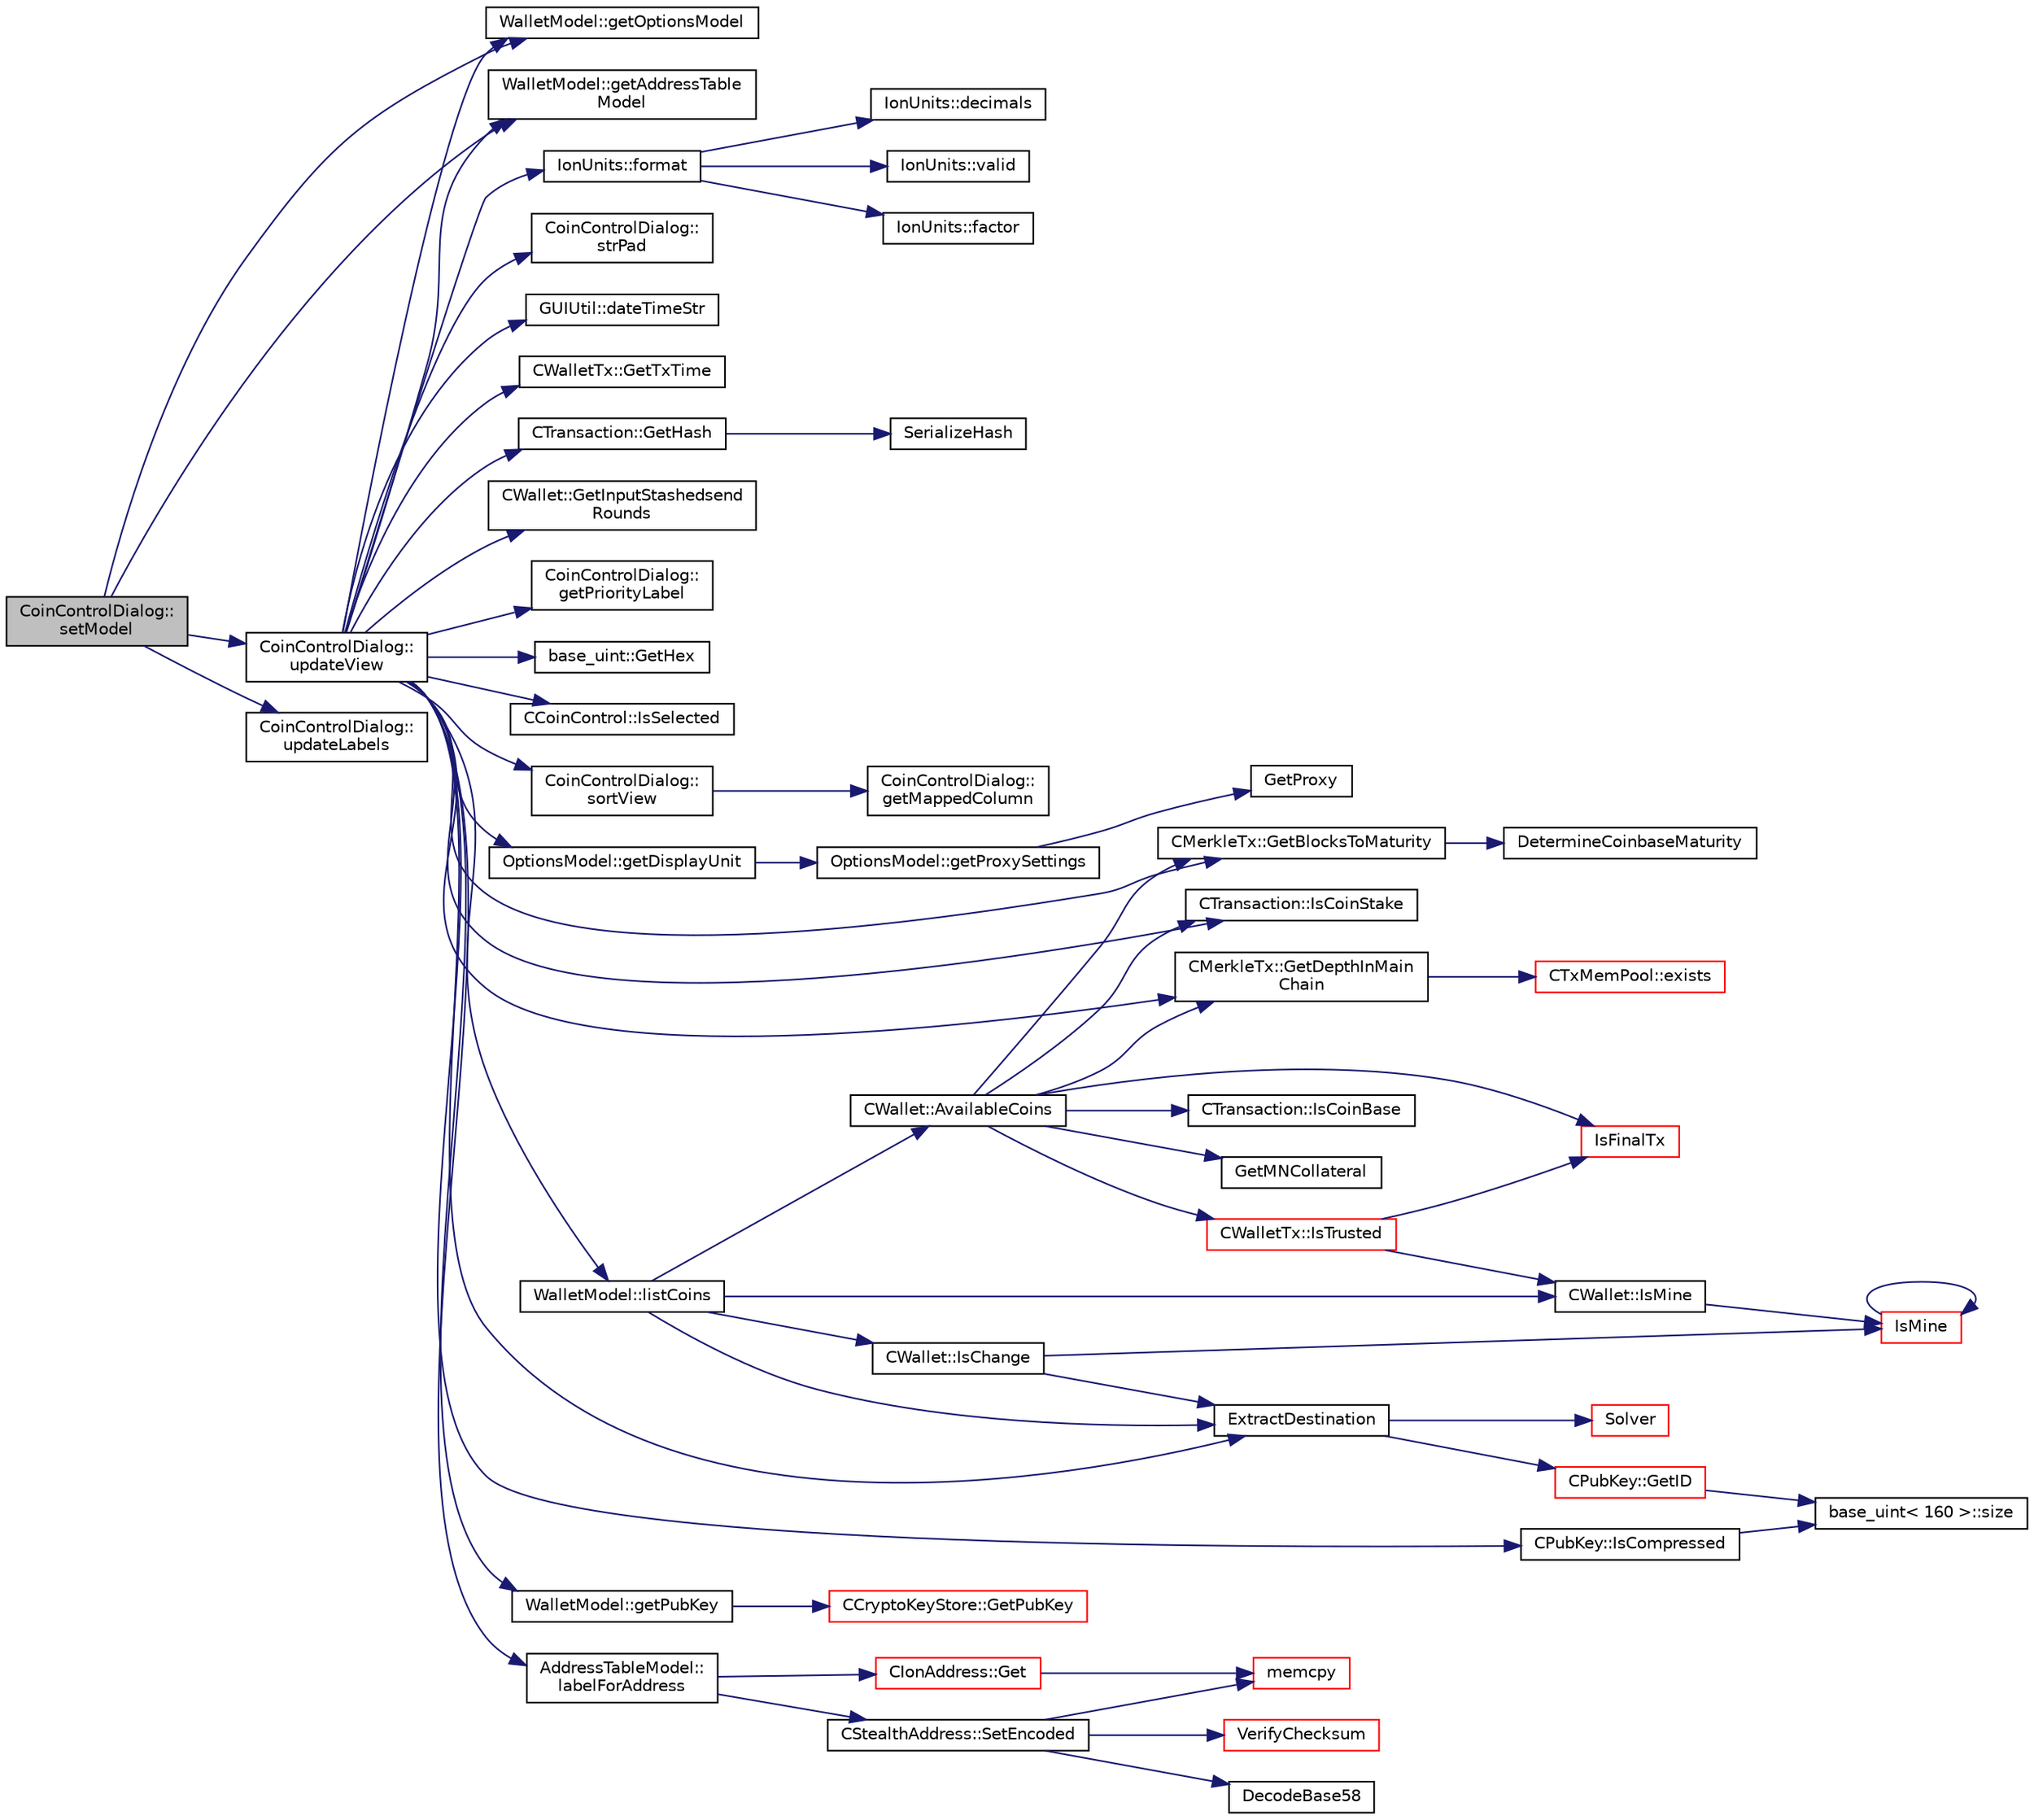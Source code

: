 digraph "CoinControlDialog::setModel"
{
  edge [fontname="Helvetica",fontsize="10",labelfontname="Helvetica",labelfontsize="10"];
  node [fontname="Helvetica",fontsize="10",shape=record];
  rankdir="LR";
  Node369 [label="CoinControlDialog::\lsetModel",height=0.2,width=0.4,color="black", fillcolor="grey75", style="filled", fontcolor="black"];
  Node369 -> Node370 [color="midnightblue",fontsize="10",style="solid",fontname="Helvetica"];
  Node370 [label="WalletModel::getOptionsModel",height=0.2,width=0.4,color="black", fillcolor="white", style="filled",URL="$class_wallet_model.html#a96d53e56b3f8f07537ea2523f7a7d300"];
  Node369 -> Node371 [color="midnightblue",fontsize="10",style="solid",fontname="Helvetica"];
  Node371 [label="WalletModel::getAddressTable\lModel",height=0.2,width=0.4,color="black", fillcolor="white", style="filled",URL="$class_wallet_model.html#a89ed202e2dbc04aaa70d72872b95b351"];
  Node369 -> Node372 [color="midnightblue",fontsize="10",style="solid",fontname="Helvetica"];
  Node372 [label="CoinControlDialog::\lupdateView",height=0.2,width=0.4,color="black", fillcolor="white", style="filled",URL="$class_coin_control_dialog.html#aadea33050e5c1efd5eae8d2fcfa721f9"];
  Node372 -> Node370 [color="midnightblue",fontsize="10",style="solid",fontname="Helvetica"];
  Node372 -> Node371 [color="midnightblue",fontsize="10",style="solid",fontname="Helvetica"];
  Node372 -> Node373 [color="midnightblue",fontsize="10",style="solid",fontname="Helvetica"];
  Node373 [label="OptionsModel::getDisplayUnit",height=0.2,width=0.4,color="black", fillcolor="white", style="filled",URL="$class_options_model.html#a3b6e4d4ef42be3aaba315b8cd14f468e"];
  Node373 -> Node374 [color="midnightblue",fontsize="10",style="solid",fontname="Helvetica"];
  Node374 [label="OptionsModel::getProxySettings",height=0.2,width=0.4,color="black", fillcolor="white", style="filled",URL="$class_options_model.html#a0fa582a801df3753c2c50840c40bb350"];
  Node374 -> Node375 [color="midnightblue",fontsize="10",style="solid",fontname="Helvetica"];
  Node375 [label="GetProxy",height=0.2,width=0.4,color="black", fillcolor="white", style="filled",URL="$netbase_8cpp.html#a4e67b39fc1769663260d791d2f4d049d"];
  Node372 -> Node376 [color="midnightblue",fontsize="10",style="solid",fontname="Helvetica"];
  Node376 [label="WalletModel::listCoins",height=0.2,width=0.4,color="black", fillcolor="white", style="filled",URL="$class_wallet_model.html#ae5ce26bba42701b45de766ef11cc9a47"];
  Node376 -> Node377 [color="midnightblue",fontsize="10",style="solid",fontname="Helvetica"];
  Node377 [label="CWallet::AvailableCoins",height=0.2,width=0.4,color="black", fillcolor="white", style="filled",URL="$class_c_wallet.html#a0f950dede91de2be32ea8c43a40469ab"];
  Node377 -> Node378 [color="midnightblue",fontsize="10",style="solid",fontname="Helvetica"];
  Node378 [label="IsFinalTx",height=0.2,width=0.4,color="red", fillcolor="white", style="filled",URL="$main_8cpp.html#adc332cd7ac94e639bb4239618341be19"];
  Node377 -> Node382 [color="midnightblue",fontsize="10",style="solid",fontname="Helvetica"];
  Node382 [label="CWalletTx::IsTrusted",height=0.2,width=0.4,color="red", fillcolor="white", style="filled",URL="$class_c_wallet_tx.html#a71efb0d5b5def8ae00a1d74b8741bfcb"];
  Node382 -> Node378 [color="midnightblue",fontsize="10",style="solid",fontname="Helvetica"];
  Node382 -> Node384 [color="midnightblue",fontsize="10",style="solid",fontname="Helvetica"];
  Node384 [label="CWallet::IsMine",height=0.2,width=0.4,color="black", fillcolor="white", style="filled",URL="$class_c_wallet.html#a4eada57edc1c443564b8cc9b853d955c"];
  Node384 -> Node385 [color="midnightblue",fontsize="10",style="solid",fontname="Helvetica"];
  Node385 [label="IsMine",height=0.2,width=0.4,color="red", fillcolor="white", style="filled",URL="$script_8cpp.html#adc59cf67d903c1ba1ef225561b85bfce"];
  Node385 -> Node385 [color="midnightblue",fontsize="10",style="solid",fontname="Helvetica"];
  Node377 -> Node387 [color="midnightblue",fontsize="10",style="solid",fontname="Helvetica"];
  Node387 [label="CTransaction::IsCoinBase",height=0.2,width=0.4,color="black", fillcolor="white", style="filled",URL="$class_c_transaction.html#a96256e8ac1bf79ad9c057e48c41132dd"];
  Node377 -> Node388 [color="midnightblue",fontsize="10",style="solid",fontname="Helvetica"];
  Node388 [label="CMerkleTx::GetBlocksToMaturity",height=0.2,width=0.4,color="black", fillcolor="white", style="filled",URL="$class_c_merkle_tx.html#a69ebd437f7b44169659c3527fe73b6ab"];
  Node388 -> Node389 [color="midnightblue",fontsize="10",style="solid",fontname="Helvetica"];
  Node389 [label="DetermineCoinbaseMaturity",height=0.2,width=0.4,color="black", fillcolor="white", style="filled",URL="$proofs_8cpp.html#a97478c8207cae73889a6b1fbbc3c67e3",tooltip="Determine Coinbase Maturity (generally not a good idea - done so to increase speed) ..."];
  Node377 -> Node390 [color="midnightblue",fontsize="10",style="solid",fontname="Helvetica"];
  Node390 [label="CTransaction::IsCoinStake",height=0.2,width=0.4,color="black", fillcolor="white", style="filled",URL="$class_c_transaction.html#ace4278a41a296d40dcf5fb2b9cf007ec"];
  Node377 -> Node391 [color="midnightblue",fontsize="10",style="solid",fontname="Helvetica"];
  Node391 [label="CMerkleTx::GetDepthInMain\lChain",height=0.2,width=0.4,color="black", fillcolor="white", style="filled",URL="$class_c_merkle_tx.html#a887a9f1a0b7fc64b43e42cec76b38ef9"];
  Node391 -> Node392 [color="midnightblue",fontsize="10",style="solid",fontname="Helvetica"];
  Node392 [label="CTxMemPool::exists",height=0.2,width=0.4,color="red", fillcolor="white", style="filled",URL="$class_c_tx_mem_pool.html#a8b7a13b5289ab839d4460f41a7da9789"];
  Node377 -> Node394 [color="midnightblue",fontsize="10",style="solid",fontname="Helvetica"];
  Node394 [label="GetMNCollateral",height=0.2,width=0.4,color="black", fillcolor="white", style="filled",URL="$main_8h.html#a7ecfeb5987564d84c46a6715d4c3a2df"];
  Node376 -> Node384 [color="midnightblue",fontsize="10",style="solid",fontname="Helvetica"];
  Node376 -> Node395 [color="midnightblue",fontsize="10",style="solid",fontname="Helvetica"];
  Node395 [label="CWallet::IsChange",height=0.2,width=0.4,color="black", fillcolor="white", style="filled",URL="$class_c_wallet.html#aba1c6108b7d2d3800dd487bab4c4c82e"];
  Node395 -> Node385 [color="midnightblue",fontsize="10",style="solid",fontname="Helvetica"];
  Node395 -> Node396 [color="midnightblue",fontsize="10",style="solid",fontname="Helvetica"];
  Node396 [label="ExtractDestination",height=0.2,width=0.4,color="black", fillcolor="white", style="filled",URL="$script_8cpp.html#a951f7e601746ae076afdf3169ecca2fc"];
  Node396 -> Node397 [color="midnightblue",fontsize="10",style="solid",fontname="Helvetica"];
  Node397 [label="Solver",height=0.2,width=0.4,color="red", fillcolor="white", style="filled",URL="$script_8cpp.html#a6ee6be50bff44464e905680c6fcee6dc"];
  Node396 -> Node402 [color="midnightblue",fontsize="10",style="solid",fontname="Helvetica"];
  Node402 [label="CPubKey::GetID",height=0.2,width=0.4,color="red", fillcolor="white", style="filled",URL="$class_c_pub_key.html#a2675f7e6f72eff68e7a5227289feb021"];
  Node402 -> Node405 [color="midnightblue",fontsize="10",style="solid",fontname="Helvetica"];
  Node405 [label="base_uint\< 160 \>::size",height=0.2,width=0.4,color="black", fillcolor="white", style="filled",URL="$classbase__uint.html#a1f49b034e686269601ea89b0319b8004"];
  Node376 -> Node396 [color="midnightblue",fontsize="10",style="solid",fontname="Helvetica"];
  Node372 -> Node406 [color="midnightblue",fontsize="10",style="solid",fontname="Helvetica"];
  Node406 [label="AddressTableModel::\llabelForAddress",height=0.2,width=0.4,color="black", fillcolor="white", style="filled",URL="$class_address_table_model.html#afcdbfc17ac480f5a57382cbcf096ccb3"];
  Node406 -> Node407 [color="midnightblue",fontsize="10",style="solid",fontname="Helvetica"];
  Node407 [label="CStealthAddress::SetEncoded",height=0.2,width=0.4,color="black", fillcolor="white", style="filled",URL="$class_c_stealth_address.html#aa3f4655dced125bf698c208b6e7ac4b8"];
  Node407 -> Node408 [color="midnightblue",fontsize="10",style="solid",fontname="Helvetica"];
  Node408 [label="DecodeBase58",height=0.2,width=0.4,color="black", fillcolor="white", style="filled",URL="$base58_8cpp.html#a0f74d1d6e7e982cad4b0e538acea4538",tooltip="Decode a base58-encoded string (psz) into a byte vector (vchRet). "];
  Node407 -> Node409 [color="midnightblue",fontsize="10",style="solid",fontname="Helvetica"];
  Node409 [label="VerifyChecksum",height=0.2,width=0.4,color="red", fillcolor="white", style="filled",URL="$stealth_8cpp.html#a5ff6f6775db5f747f5088c7ef8264b74"];
  Node407 -> Node411 [color="midnightblue",fontsize="10",style="solid",fontname="Helvetica"];
  Node411 [label="memcpy",height=0.2,width=0.4,color="red", fillcolor="white", style="filled",URL="$glibc__compat_8cpp.html#a0f46826ab0466591e136db24394923cf"];
  Node406 -> Node414 [color="midnightblue",fontsize="10",style="solid",fontname="Helvetica"];
  Node414 [label="CIonAddress::Get",height=0.2,width=0.4,color="red", fillcolor="white", style="filled",URL="$class_c_ion_address.html#aa70f9899f0a3cf37e4a87483db5cf99d"];
  Node414 -> Node411 [color="midnightblue",fontsize="10",style="solid",fontname="Helvetica"];
  Node372 -> Node396 [color="midnightblue",fontsize="10",style="solid",fontname="Helvetica"];
  Node372 -> Node416 [color="midnightblue",fontsize="10",style="solid",fontname="Helvetica"];
  Node416 [label="WalletModel::getPubKey",height=0.2,width=0.4,color="black", fillcolor="white", style="filled",URL="$class_wallet_model.html#abe0b4462654768f301d1f758f7907ca2"];
  Node416 -> Node417 [color="midnightblue",fontsize="10",style="solid",fontname="Helvetica"];
  Node417 [label="CCryptoKeyStore::GetPubKey",height=0.2,width=0.4,color="red", fillcolor="white", style="filled",URL="$class_c_crypto_key_store.html#a20b474adfe6900bb36cd4fd6f9c31380"];
  Node372 -> Node426 [color="midnightblue",fontsize="10",style="solid",fontname="Helvetica"];
  Node426 [label="CPubKey::IsCompressed",height=0.2,width=0.4,color="black", fillcolor="white", style="filled",URL="$class_c_pub_key.html#a25f8b70340ad20ddab0f80ec4cee9396"];
  Node426 -> Node405 [color="midnightblue",fontsize="10",style="solid",fontname="Helvetica"];
  Node372 -> Node427 [color="midnightblue",fontsize="10",style="solid",fontname="Helvetica"];
  Node427 [label="IonUnits::format",height=0.2,width=0.4,color="black", fillcolor="white", style="filled",URL="$class_ion_units.html#a7cf8cdbd0a24c418ae91b511fac5bee4",tooltip="Format as string. "];
  Node427 -> Node428 [color="midnightblue",fontsize="10",style="solid",fontname="Helvetica"];
  Node428 [label="IonUnits::valid",height=0.2,width=0.4,color="black", fillcolor="white", style="filled",URL="$class_ion_units.html#a23c5b1306ed473dbb2375a6675a2ce13",tooltip="Is unit ID valid? "];
  Node427 -> Node429 [color="midnightblue",fontsize="10",style="solid",fontname="Helvetica"];
  Node429 [label="IonUnits::factor",height=0.2,width=0.4,color="black", fillcolor="white", style="filled",URL="$class_ion_units.html#a210814a200496caf63083ed4abd1bd24",tooltip="Number of Satoshis (1e-8) per unit. "];
  Node427 -> Node430 [color="midnightblue",fontsize="10",style="solid",fontname="Helvetica"];
  Node430 [label="IonUnits::decimals",height=0.2,width=0.4,color="black", fillcolor="white", style="filled",URL="$class_ion_units.html#a5e9c7a5b666b858c171760273c51c9d7",tooltip="Number of decimals left. "];
  Node372 -> Node431 [color="midnightblue",fontsize="10",style="solid",fontname="Helvetica"];
  Node431 [label="CoinControlDialog::\lstrPad",height=0.2,width=0.4,color="black", fillcolor="white", style="filled",URL="$class_coin_control_dialog.html#ac01c96c8a1a024c9ca35eda9ca297792"];
  Node372 -> Node432 [color="midnightblue",fontsize="10",style="solid",fontname="Helvetica"];
  Node432 [label="GUIUtil::dateTimeStr",height=0.2,width=0.4,color="black", fillcolor="white", style="filled",URL="$namespace_g_u_i_util.html#aae732a04fea25190081120bf0cc773e8"];
  Node372 -> Node433 [color="midnightblue",fontsize="10",style="solid",fontname="Helvetica"];
  Node433 [label="CWalletTx::GetTxTime",height=0.2,width=0.4,color="black", fillcolor="white", style="filled",URL="$class_c_wallet_tx.html#ab94368cf0553687d8f1fec5d2aaa1457"];
  Node372 -> Node390 [color="midnightblue",fontsize="10",style="solid",fontname="Helvetica"];
  Node372 -> Node388 [color="midnightblue",fontsize="10",style="solid",fontname="Helvetica"];
  Node372 -> Node391 [color="midnightblue",fontsize="10",style="solid",fontname="Helvetica"];
  Node372 -> Node434 [color="midnightblue",fontsize="10",style="solid",fontname="Helvetica"];
  Node434 [label="CTransaction::GetHash",height=0.2,width=0.4,color="black", fillcolor="white", style="filled",URL="$class_c_transaction.html#a0b46d80e82ca324e82c2ce3fc1492bfa"];
  Node434 -> Node435 [color="midnightblue",fontsize="10",style="solid",fontname="Helvetica"];
  Node435 [label="SerializeHash",height=0.2,width=0.4,color="black", fillcolor="white", style="filled",URL="$hash_8h.html#a6de694e43f17c62025c6883965b65e63"];
  Node372 -> Node436 [color="midnightblue",fontsize="10",style="solid",fontname="Helvetica"];
  Node436 [label="CWallet::GetInputStashedsend\lRounds",height=0.2,width=0.4,color="black", fillcolor="white", style="filled",URL="$class_c_wallet.html#a9a6ea9a3fe28ec7ef0ed0871647b59db"];
  Node372 -> Node437 [color="midnightblue",fontsize="10",style="solid",fontname="Helvetica"];
  Node437 [label="CoinControlDialog::\lgetPriorityLabel",height=0.2,width=0.4,color="black", fillcolor="white", style="filled",URL="$class_coin_control_dialog.html#a7285f91e6d9b510084966f4229146bcd"];
  Node372 -> Node438 [color="midnightblue",fontsize="10",style="solid",fontname="Helvetica"];
  Node438 [label="base_uint::GetHex",height=0.2,width=0.4,color="black", fillcolor="white", style="filled",URL="$classbase__uint.html#ae5e7b7481de91ebead20eebd5d685441"];
  Node372 -> Node439 [color="midnightblue",fontsize="10",style="solid",fontname="Helvetica"];
  Node439 [label="CCoinControl::IsSelected",height=0.2,width=0.4,color="black", fillcolor="white", style="filled",URL="$class_c_coin_control.html#adcd674d510015f3212e489ab6bd74067"];
  Node372 -> Node440 [color="midnightblue",fontsize="10",style="solid",fontname="Helvetica"];
  Node440 [label="CoinControlDialog::\lsortView",height=0.2,width=0.4,color="black", fillcolor="white", style="filled",URL="$class_coin_control_dialog.html#a9573211ed101522c9b4307a02b268e39"];
  Node440 -> Node441 [color="midnightblue",fontsize="10",style="solid",fontname="Helvetica"];
  Node441 [label="CoinControlDialog::\lgetMappedColumn",height=0.2,width=0.4,color="black", fillcolor="white", style="filled",URL="$class_coin_control_dialog.html#a12cc992d1d2c5ef33f42d89c7e3e9dad"];
  Node369 -> Node442 [color="midnightblue",fontsize="10",style="solid",fontname="Helvetica"];
  Node442 [label="CoinControlDialog::\lupdateLabels",height=0.2,width=0.4,color="black", fillcolor="white", style="filled",URL="$class_coin_control_dialog.html#a4fc60e89b097952ff22dc0f9c58c87d9"];
}

